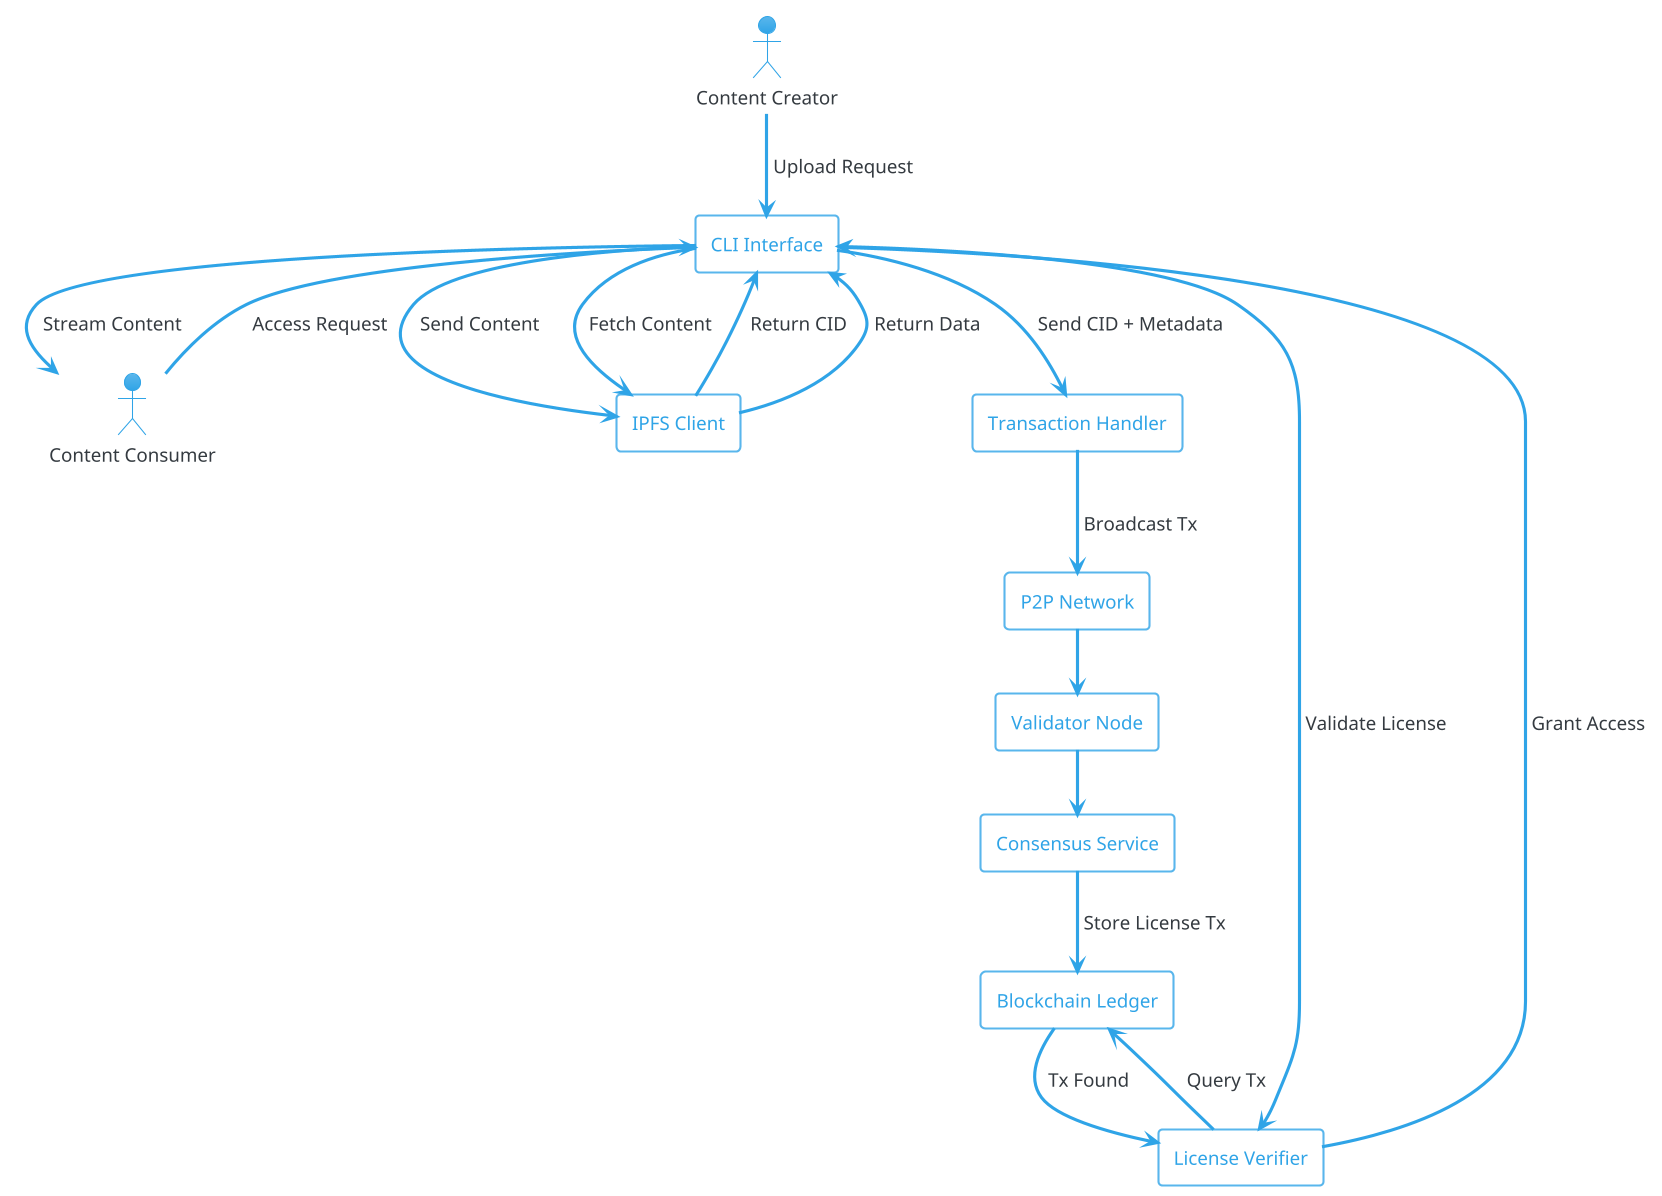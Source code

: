 @startuml
!theme cerulean
skinparam defaultFontSize 18

actor "Content Creator" as Creator
actor "Content Consumer" as Consumer

rectangle "CLI Interface" as CLI
rectangle "IPFS Client" as IPFS
rectangle "Transaction Handler" as TX
rectangle "License Verifier" as LicenseVerifier
rectangle "Validator Node" as Validator
rectangle "Consensus Service" as Consensus
rectangle "Blockchain Ledger" as Ledger
rectangle "P2P Network" as P2P

Creator --> CLI : Upload Request
CLI --> IPFS : Send Content
IPFS --> CLI : Return CID

CLI --> TX : Send CID + Metadata
TX --> P2P : Broadcast Tx
P2P --> Validator
Validator --> Consensus
Consensus --> Ledger : Store License Tx

Consumer --> CLI : Access Request
CLI --> LicenseVerifier : Validate License
LicenseVerifier --> Ledger : Query Tx
Ledger --> LicenseVerifier : Tx Found
LicenseVerifier --> CLI : Grant Access

CLI --> IPFS : Fetch Content
IPFS --> CLI : Return Data
CLI --> Consumer : Stream Content

@enduml
